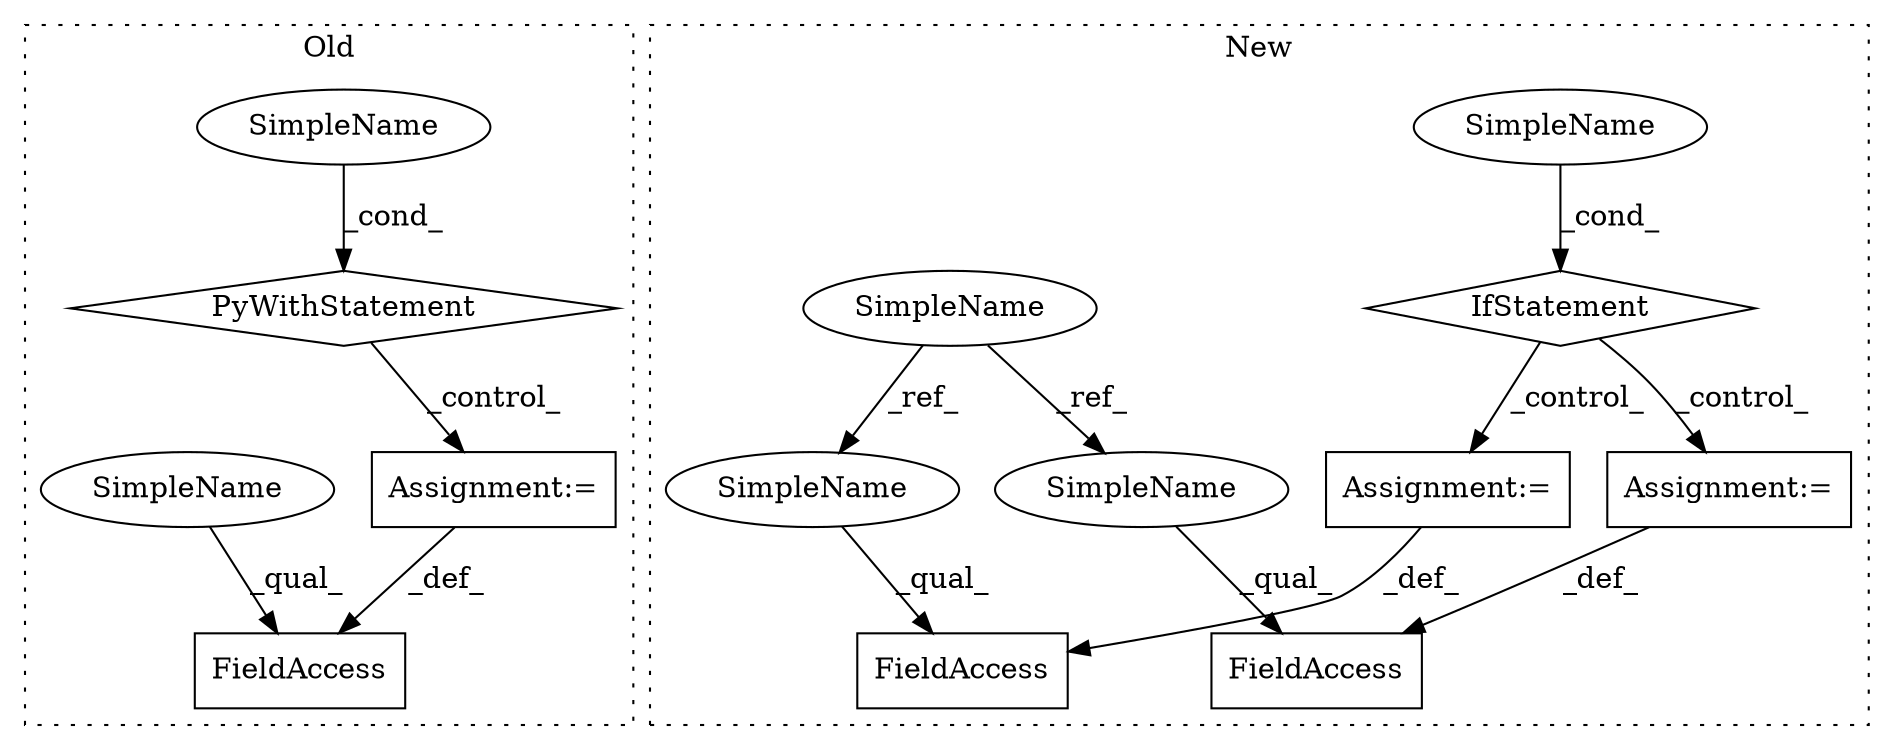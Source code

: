 digraph G {
subgraph cluster0 {
1 [label="PyWithStatement" a="104" s="1406,1462" l="10,2" shape="diamond"];
3 [label="Assignment:=" a="7" s="1492" l="1" shape="box"];
4 [label="SimpleName" a="42" s="" l="" shape="ellipse"];
10 [label="FieldAccess" a="22" s="1474" l="18" shape="box"];
14 [label="SimpleName" a="42" s="1474" l="4" shape="ellipse"];
label = "Old";
style="dotted";
}
subgraph cluster1 {
2 [label="IfStatement" a="25" s="3149,3168" l="4,2" shape="diamond"];
5 [label="Assignment:=" a="7" s="3193" l="1" shape="box"];
6 [label="SimpleName" a="42" s="" l="" shape="ellipse"];
7 [label="Assignment:=" a="7" s="3286" l="1" shape="box"];
8 [label="FieldAccess" a="22" s="3180" l="13" shape="box"];
9 [label="FieldAccess" a="22" s="3273" l="13" shape="box"];
11 [label="SimpleName" a="42" s="2737" l="4" shape="ellipse"];
12 [label="SimpleName" a="42" s="3180" l="4" shape="ellipse"];
13 [label="SimpleName" a="42" s="3273" l="4" shape="ellipse"];
label = "New";
style="dotted";
}
1 -> 3 [label="_control_"];
2 -> 5 [label="_control_"];
2 -> 7 [label="_control_"];
3 -> 10 [label="_def_"];
4 -> 1 [label="_cond_"];
5 -> 8 [label="_def_"];
6 -> 2 [label="_cond_"];
7 -> 9 [label="_def_"];
11 -> 13 [label="_ref_"];
11 -> 12 [label="_ref_"];
12 -> 8 [label="_qual_"];
13 -> 9 [label="_qual_"];
14 -> 10 [label="_qual_"];
}